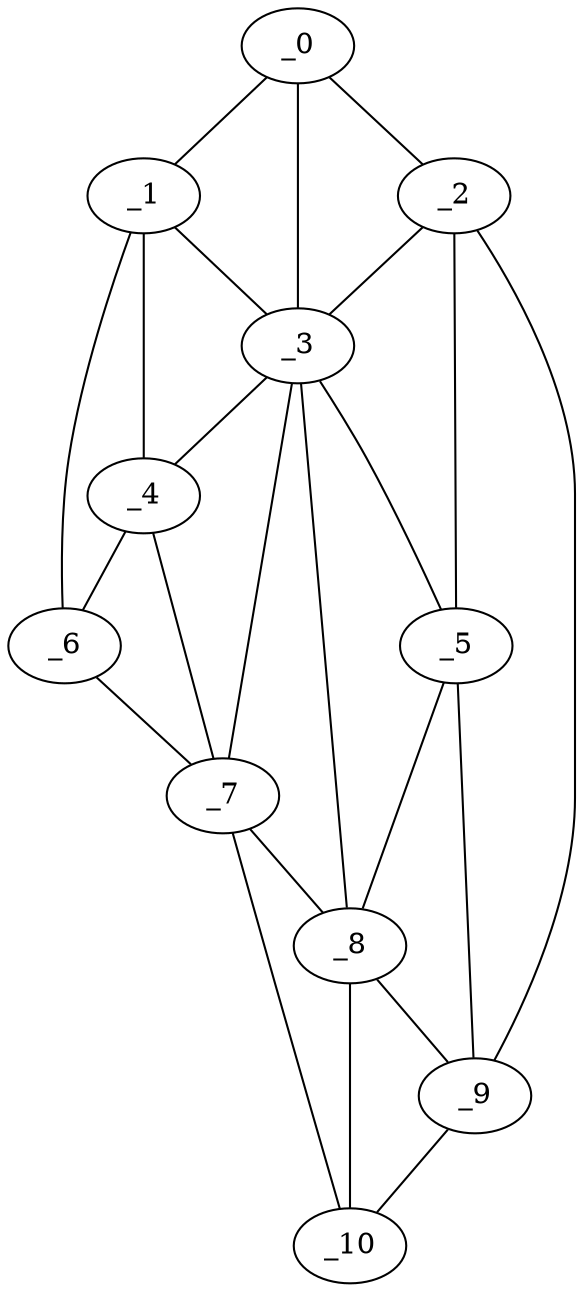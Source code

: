 graph "obj34__115.gxl" {
	_0	 [x=39,
		y=33];
	_1	 [x=43,
		y=29];
	_0 -- _1	 [valence=1];
	_2	 [x=66,
		y=76];
	_0 -- _2	 [valence=1];
	_3	 [x=71,
		y=42];
	_0 -- _3	 [valence=2];
	_1 -- _3	 [valence=2];
	_4	 [x=75,
		y=35];
	_1 -- _4	 [valence=2];
	_6	 [x=80,
		y=30];
	_1 -- _6	 [valence=1];
	_2 -- _3	 [valence=2];
	_5	 [x=77,
		y=70];
	_2 -- _5	 [valence=2];
	_9	 [x=123,
		y=73];
	_2 -- _9	 [valence=1];
	_3 -- _4	 [valence=2];
	_3 -- _5	 [valence=2];
	_7	 [x=87,
		y=32];
	_3 -- _7	 [valence=2];
	_8	 [x=93,
		y=55];
	_3 -- _8	 [valence=1];
	_4 -- _6	 [valence=2];
	_4 -- _7	 [valence=2];
	_5 -- _8	 [valence=2];
	_5 -- _9	 [valence=2];
	_6 -- _7	 [valence=1];
	_7 -- _8	 [valence=1];
	_10	 [x=124,
		y=68];
	_7 -- _10	 [valence=1];
	_8 -- _9	 [valence=1];
	_8 -- _10	 [valence=2];
	_9 -- _10	 [valence=1];
}
